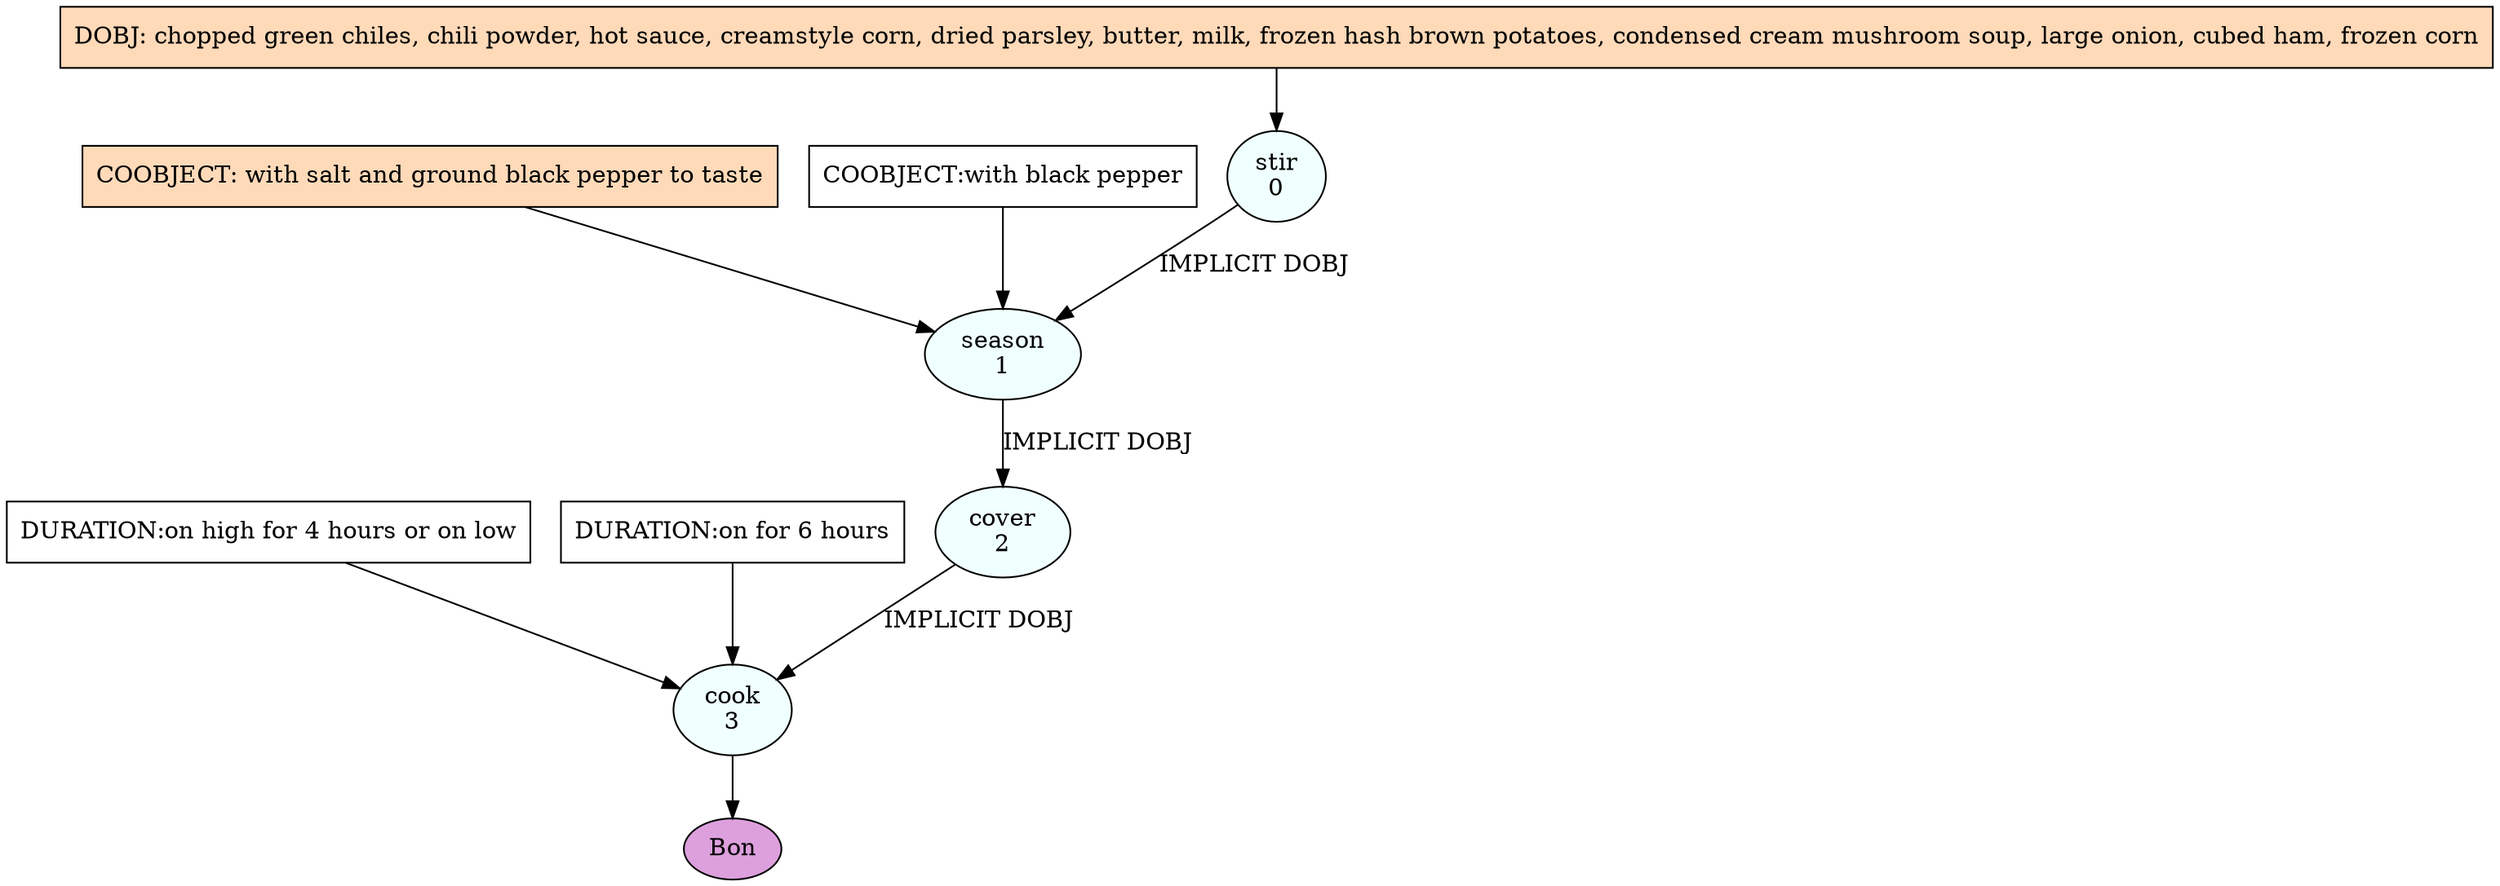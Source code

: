 digraph recipe {
E0[label="stir
0", shape=oval, style=filled, fillcolor=azure]
E1[label="season
1", shape=oval, style=filled, fillcolor=azure]
E2[label="cover
2", shape=oval, style=filled, fillcolor=azure]
E3[label="cook
3", shape=oval, style=filled, fillcolor=azure]
D0[label="DOBJ: chopped green chiles, chili powder, hot sauce, creamstyle corn, dried parsley, butter, milk, frozen hash brown potatoes, condensed cream mushroom soup, large onion, cubed ham, frozen corn", shape=box, style=filled, fillcolor=peachpuff]
D0 -> E0
E0 -> E1 [label="IMPLICIT DOBJ"]
P1_0_ing[label="COOBJECT: with salt and ground black pepper to taste", shape=box, style=filled, fillcolor=peachpuff]
P1_0_ing -> E1
P1_0_0[label="COOBJECT:with black pepper", shape=box, style=filled, fillcolor=white]
P1_0_0 -> E1
E1 -> E2 [label="IMPLICIT DOBJ"]
E2 -> E3 [label="IMPLICIT DOBJ"]
P3_0_0[label="DURATION:on high for 4 hours or on low", shape=box, style=filled, fillcolor=white]
P3_0_0 -> E3
P3_0_1[label="DURATION:on for 6 hours", shape=box, style=filled, fillcolor=white]
P3_0_1 -> E3
EOR[label="Bon", shape=oval, style=filled, fillcolor=plum]
E3 -> EOR
}
